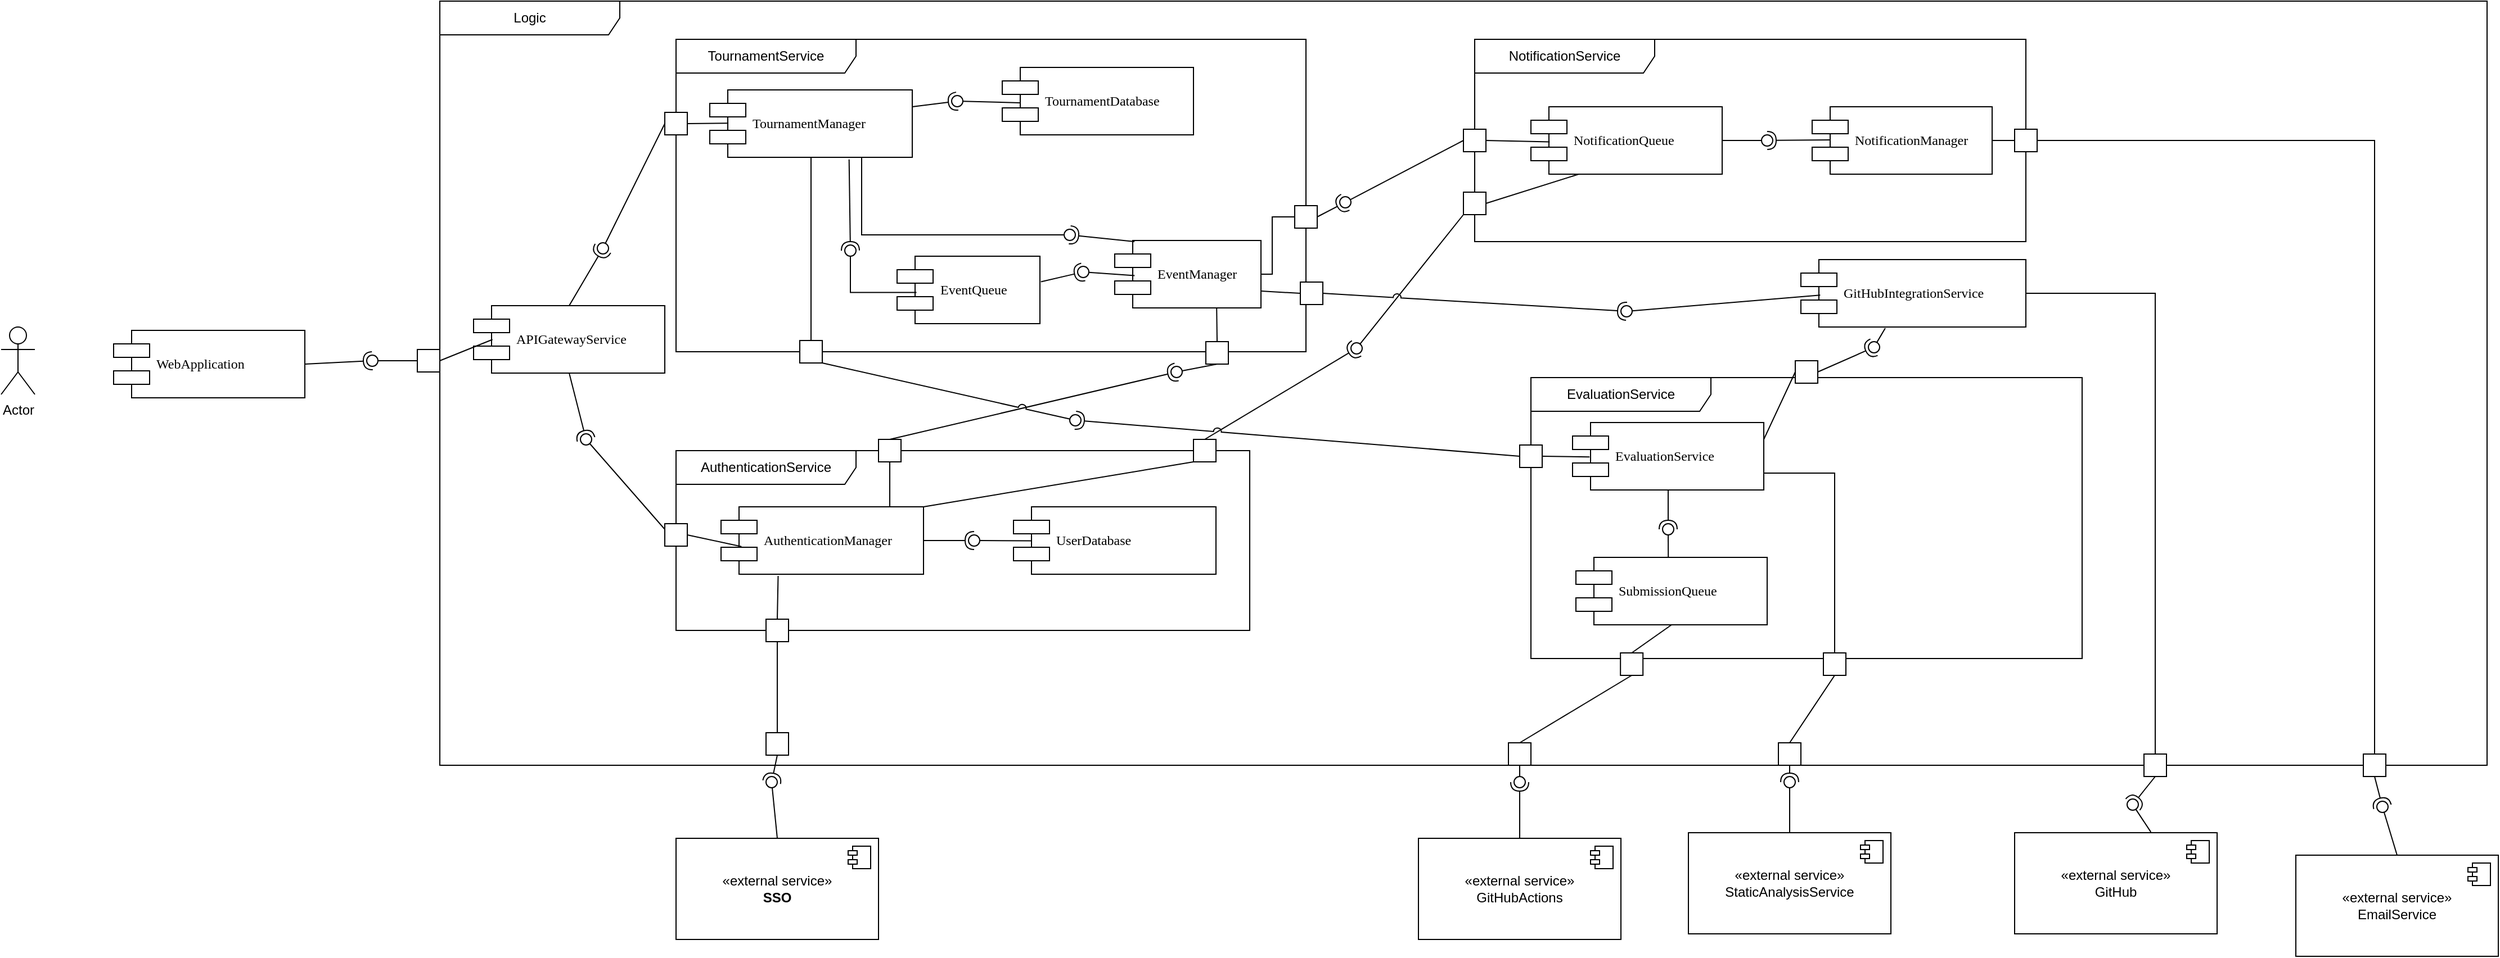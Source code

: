 <mxfile version="22.0.3" type="device">
  <diagram name="Page-1" id="5f0bae14-7c28-e335-631c-24af17079c00">
    <mxGraphModel dx="2943" dy="1761" grid="1" gridSize="10" guides="1" tooltips="1" connect="1" arrows="1" fold="1" page="1" pageScale="1" pageWidth="1100" pageHeight="850" background="none" math="0" shadow="0">
      <root>
        <mxCell id="0" />
        <mxCell id="1" parent="0" />
        <mxCell id="mmdkQ3DgxTQABvhwrMoQ-8" value="Actor" style="shape=umlActor;verticalLabelPosition=bottom;verticalAlign=top;html=1;outlineConnect=0;" parent="1" vertex="1">
          <mxGeometry x="-330" y="200" width="30" height="60" as="geometry" />
        </mxCell>
        <mxCell id="mmdkQ3DgxTQABvhwrMoQ-22" value="Logic" style="shape=umlFrame;whiteSpace=wrap;html=1;pointerEvents=0;recursiveResize=0;container=1;collapsible=0;width=160;" parent="1" vertex="1">
          <mxGeometry x="60" y="-90" width="1820" height="680" as="geometry" />
        </mxCell>
        <mxCell id="mmdkQ3DgxTQABvhwrMoQ-7" value="APIGatewayService" style="shape=component;align=left;spacingLeft=36;rounded=0;shadow=0;comic=0;labelBackgroundColor=none;strokeWidth=1;fontFamily=Verdana;fontSize=12;html=1;" parent="mmdkQ3DgxTQABvhwrMoQ-22" vertex="1">
          <mxGeometry x="30" y="271" width="170" height="60" as="geometry" />
        </mxCell>
        <mxCell id="mmdkQ3DgxTQABvhwrMoQ-43" value="AuthenticationService" style="shape=umlFrame;whiteSpace=wrap;html=1;pointerEvents=0;recursiveResize=0;container=1;collapsible=0;width=160;" parent="mmdkQ3DgxTQABvhwrMoQ-22" vertex="1">
          <mxGeometry x="210" y="400" width="510" height="160" as="geometry" />
        </mxCell>
        <mxCell id="39150e848f15840c-5" value="AuthenticationManager" style="shape=component;align=left;spacingLeft=36;rounded=0;shadow=0;comic=0;labelBackgroundColor=none;strokeWidth=1;fontFamily=Verdana;fontSize=12;html=1;" parent="mmdkQ3DgxTQABvhwrMoQ-43" vertex="1">
          <mxGeometry x="40" y="50" width="180" height="60" as="geometry" />
        </mxCell>
        <mxCell id="mmdkQ3DgxTQABvhwrMoQ-19" value="UserDatabase" style="shape=component;align=left;spacingLeft=36;rounded=0;shadow=0;comic=0;labelBackgroundColor=none;strokeWidth=1;fontFamily=Verdana;fontSize=12;html=1;" parent="mmdkQ3DgxTQABvhwrMoQ-43" vertex="1">
          <mxGeometry x="300" y="50" width="180" height="60" as="geometry" />
        </mxCell>
        <mxCell id="mmdkQ3DgxTQABvhwrMoQ-75" value="" style="rounded=0;orthogonalLoop=1;jettySize=auto;html=1;endArrow=halfCircle;endFill=0;endSize=6;strokeWidth=1;sketch=0;exitX=1;exitY=0.5;exitDx=0;exitDy=0;" parent="mmdkQ3DgxTQABvhwrMoQ-43" source="39150e848f15840c-5" target="mmdkQ3DgxTQABvhwrMoQ-77" edge="1">
          <mxGeometry relative="1" as="geometry">
            <mxPoint x="270" y="135" as="sourcePoint" />
          </mxGeometry>
        </mxCell>
        <mxCell id="mmdkQ3DgxTQABvhwrMoQ-76" value="" style="rounded=0;orthogonalLoop=1;jettySize=auto;html=1;endArrow=oval;endFill=0;sketch=0;sourcePerimeterSpacing=0;targetPerimeterSpacing=0;endSize=10;exitX=0.086;exitY=0.504;exitDx=0;exitDy=0;exitPerimeter=0;" parent="mmdkQ3DgxTQABvhwrMoQ-43" source="mmdkQ3DgxTQABvhwrMoQ-19" target="mmdkQ3DgxTQABvhwrMoQ-77" edge="1">
          <mxGeometry relative="1" as="geometry">
            <mxPoint x="230" y="135" as="sourcePoint" />
          </mxGeometry>
        </mxCell>
        <mxCell id="mmdkQ3DgxTQABvhwrMoQ-77" value="" style="ellipse;whiteSpace=wrap;html=1;align=center;aspect=fixed;fillColor=none;strokeColor=none;resizable=0;perimeter=centerPerimeter;rotatable=0;allowArrows=0;points=[];outlineConnect=1;" parent="mmdkQ3DgxTQABvhwrMoQ-43" vertex="1">
          <mxGeometry x="260" y="75" width="10" height="10" as="geometry" />
        </mxCell>
        <mxCell id="ubvg3rel_VxKxt8CuiRT-57" value="" style="html=1;rounded=0;" parent="mmdkQ3DgxTQABvhwrMoQ-43" vertex="1">
          <mxGeometry x="80" y="150" width="20" height="20" as="geometry" />
        </mxCell>
        <mxCell id="ubvg3rel_VxKxt8CuiRT-60" value="" style="endArrow=none;html=1;rounded=0;exitX=0.5;exitY=0;exitDx=0;exitDy=0;entryX=0.282;entryY=1.025;entryDx=0;entryDy=0;entryPerimeter=0;" parent="mmdkQ3DgxTQABvhwrMoQ-43" source="ubvg3rel_VxKxt8CuiRT-57" target="39150e848f15840c-5" edge="1">
          <mxGeometry width="50" height="50" relative="1" as="geometry">
            <mxPoint x="200" y="180" as="sourcePoint" />
            <mxPoint x="200" y="110" as="targetPoint" />
          </mxGeometry>
        </mxCell>
        <mxCell id="mmdkQ3DgxTQABvhwrMoQ-67" value="" style="html=1;rounded=0;" parent="mmdkQ3DgxTQABvhwrMoQ-43" vertex="1">
          <mxGeometry x="-10" y="65" width="20" height="20" as="geometry" />
        </mxCell>
        <mxCell id="mmdkQ3DgxTQABvhwrMoQ-68" value="" style="endArrow=none;html=1;rounded=0;exitX=1;exitY=0.5;exitDx=0;exitDy=0;entryX=0.101;entryY=0.589;entryDx=0;entryDy=0;entryPerimeter=0;" parent="mmdkQ3DgxTQABvhwrMoQ-43" source="mmdkQ3DgxTQABvhwrMoQ-67" target="39150e848f15840c-5" edge="1">
          <mxGeometry width="50" height="50" relative="1" as="geometry">
            <mxPoint x="30" y="75" as="sourcePoint" />
            <mxPoint x="57" y="25" as="targetPoint" />
          </mxGeometry>
        </mxCell>
        <mxCell id="ubvg3rel_VxKxt8CuiRT-98" value="" style="html=1;rounded=0;" parent="mmdkQ3DgxTQABvhwrMoQ-43" vertex="1">
          <mxGeometry x="180" y="-10" width="20" height="20" as="geometry" />
        </mxCell>
        <mxCell id="ubvg3rel_VxKxt8CuiRT-106" value="" style="endArrow=none;html=1;rounded=0;entryX=0.5;entryY=1;entryDx=0;entryDy=0;" parent="mmdkQ3DgxTQABvhwrMoQ-43" target="ubvg3rel_VxKxt8CuiRT-98" edge="1">
          <mxGeometry width="50" height="50" relative="1" as="geometry">
            <mxPoint x="190" y="50" as="sourcePoint" />
            <mxPoint x="220" y="1" as="targetPoint" />
          </mxGeometry>
        </mxCell>
        <mxCell id="ubvg3rel_VxKxt8CuiRT-117" value="" style="html=1;rounded=0;" parent="mmdkQ3DgxTQABvhwrMoQ-43" vertex="1">
          <mxGeometry x="460" y="-10" width="20" height="20" as="geometry" />
        </mxCell>
        <mxCell id="ubvg3rel_VxKxt8CuiRT-118" value="" style="rounded=0;orthogonalLoop=1;jettySize=auto;html=1;endArrow=halfCircle;endFill=0;endSize=6;strokeWidth=1;sketch=0;exitX=0.5;exitY=0;exitDx=0;exitDy=0;" parent="mmdkQ3DgxTQABvhwrMoQ-43" source="ubvg3rel_VxKxt8CuiRT-117" target="ubvg3rel_VxKxt8CuiRT-120" edge="1">
          <mxGeometry relative="1" as="geometry">
            <mxPoint x="410" y="25" as="sourcePoint" />
          </mxGeometry>
        </mxCell>
        <mxCell id="ubvg3rel_VxKxt8CuiRT-120" value="" style="ellipse;whiteSpace=wrap;html=1;align=center;aspect=fixed;fillColor=none;strokeColor=none;resizable=0;perimeter=centerPerimeter;rotatable=0;allowArrows=0;points=[];outlineConnect=1;" parent="mmdkQ3DgxTQABvhwrMoQ-43" vertex="1">
          <mxGeometry x="600" y="-96" width="10" height="10" as="geometry" />
        </mxCell>
        <mxCell id="ubvg3rel_VxKxt8CuiRT-122" value="" style="endArrow=none;html=1;rounded=0;entryX=0;entryY=1;entryDx=0;entryDy=0;" parent="mmdkQ3DgxTQABvhwrMoQ-43" target="ubvg3rel_VxKxt8CuiRT-117" edge="1">
          <mxGeometry width="50" height="50" relative="1" as="geometry">
            <mxPoint x="220" y="50" as="sourcePoint" />
            <mxPoint x="270" y="-10" as="targetPoint" />
          </mxGeometry>
        </mxCell>
        <mxCell id="mmdkQ3DgxTQABvhwrMoQ-44" value="TournamentService" style="shape=umlFrame;whiteSpace=wrap;html=1;pointerEvents=0;recursiveResize=0;container=1;collapsible=0;width=160;" parent="mmdkQ3DgxTQABvhwrMoQ-22" vertex="1">
          <mxGeometry x="210" y="34" width="560" height="278" as="geometry" />
        </mxCell>
        <mxCell id="39150e848f15840c-7" value="TournamentManager" style="shape=component;align=left;spacingLeft=36;rounded=0;shadow=0;comic=0;labelBackgroundColor=none;strokeWidth=1;fontFamily=Verdana;fontSize=12;html=1;" parent="mmdkQ3DgxTQABvhwrMoQ-44" vertex="1">
          <mxGeometry x="30" y="45" width="180" height="60" as="geometry" />
        </mxCell>
        <mxCell id="mmdkQ3DgxTQABvhwrMoQ-20" value="TournamentDatabase" style="shape=component;align=left;spacingLeft=36;rounded=0;shadow=0;comic=0;labelBackgroundColor=none;strokeWidth=1;fontFamily=Verdana;fontSize=12;html=1;" parent="mmdkQ3DgxTQABvhwrMoQ-44" vertex="1">
          <mxGeometry x="290" y="25" width="170" height="60" as="geometry" />
        </mxCell>
        <mxCell id="mmdkQ3DgxTQABvhwrMoQ-69" value="" style="html=1;rounded=0;" parent="mmdkQ3DgxTQABvhwrMoQ-44" vertex="1">
          <mxGeometry x="-10" y="65" width="20" height="20" as="geometry" />
        </mxCell>
        <mxCell id="mmdkQ3DgxTQABvhwrMoQ-70" value="" style="endArrow=none;html=1;rounded=0;exitX=1;exitY=0.5;exitDx=0;exitDy=0;entryX=0.092;entryY=0.493;entryDx=0;entryDy=0;entryPerimeter=0;" parent="mmdkQ3DgxTQABvhwrMoQ-44" source="mmdkQ3DgxTQABvhwrMoQ-69" target="39150e848f15840c-7" edge="1">
          <mxGeometry width="50" height="50" relative="1" as="geometry">
            <mxPoint x="30" y="125" as="sourcePoint" />
            <mxPoint x="57" y="75" as="targetPoint" />
          </mxGeometry>
        </mxCell>
        <mxCell id="mmdkQ3DgxTQABvhwrMoQ-95" value="" style="html=1;rounded=0;" parent="mmdkQ3DgxTQABvhwrMoQ-44" vertex="1">
          <mxGeometry x="550" y="148" width="20" height="20" as="geometry" />
        </mxCell>
        <mxCell id="mmdkQ3DgxTQABvhwrMoQ-96" value="" style="endArrow=none;html=1;rounded=0;entryX=1;entryY=0.5;entryDx=0;entryDy=0;edgeStyle=orthogonalEdgeStyle;exitX=0;exitY=0.5;exitDx=0;exitDy=0;" parent="mmdkQ3DgxTQABvhwrMoQ-44" source="mmdkQ3DgxTQABvhwrMoQ-95" target="ubvg3rel_VxKxt8CuiRT-81" edge="1">
          <mxGeometry width="50" height="50" relative="1" as="geometry">
            <mxPoint x="450" y="170" as="sourcePoint" />
            <mxPoint x="94.0" y="140.0" as="targetPoint" />
            <Array as="points">
              <mxPoint x="530" y="158" />
              <mxPoint x="530" y="209" />
            </Array>
          </mxGeometry>
        </mxCell>
        <mxCell id="ubvg3rel_VxKxt8CuiRT-63" value="" style="rounded=0;orthogonalLoop=1;jettySize=auto;html=1;endArrow=halfCircle;endFill=0;endSize=6;strokeWidth=1;sketch=0;exitX=1;exitY=0.25;exitDx=0;exitDy=0;" parent="mmdkQ3DgxTQABvhwrMoQ-44" source="39150e848f15840c-7" target="ubvg3rel_VxKxt8CuiRT-65" edge="1">
          <mxGeometry relative="1" as="geometry">
            <mxPoint x="265" y="20" as="sourcePoint" />
          </mxGeometry>
        </mxCell>
        <mxCell id="ubvg3rel_VxKxt8CuiRT-64" value="" style="rounded=0;orthogonalLoop=1;jettySize=auto;html=1;endArrow=oval;endFill=0;sketch=0;sourcePerimeterSpacing=0;targetPerimeterSpacing=0;endSize=10;exitX=0.094;exitY=0.525;exitDx=0;exitDy=0;exitPerimeter=0;" parent="mmdkQ3DgxTQABvhwrMoQ-44" source="mmdkQ3DgxTQABvhwrMoQ-20" target="ubvg3rel_VxKxt8CuiRT-65" edge="1">
          <mxGeometry relative="1" as="geometry">
            <mxPoint x="225" y="20" as="sourcePoint" />
          </mxGeometry>
        </mxCell>
        <mxCell id="ubvg3rel_VxKxt8CuiRT-65" value="" style="ellipse;whiteSpace=wrap;html=1;align=center;aspect=fixed;fillColor=none;strokeColor=none;resizable=0;perimeter=centerPerimeter;rotatable=0;allowArrows=0;points=[];outlineConnect=1;" parent="mmdkQ3DgxTQABvhwrMoQ-44" vertex="1">
          <mxGeometry x="245" y="50" width="10" height="10" as="geometry" />
        </mxCell>
        <mxCell id="ubvg3rel_VxKxt8CuiRT-68" value="" style="ellipse;whiteSpace=wrap;html=1;align=center;aspect=fixed;fillColor=none;strokeColor=none;resizable=0;perimeter=centerPerimeter;rotatable=0;allowArrows=0;points=[];outlineConnect=1;" parent="mmdkQ3DgxTQABvhwrMoQ-44" vertex="1">
          <mxGeometry x="255" y="90" width="10" height="10" as="geometry" />
        </mxCell>
        <mxCell id="mmdkQ3DgxTQABvhwrMoQ-105" value="" style="html=1;rounded=0;" parent="mmdkQ3DgxTQABvhwrMoQ-44" vertex="1">
          <mxGeometry x="110" y="268" width="20" height="20" as="geometry" />
        </mxCell>
        <mxCell id="mmdkQ3DgxTQABvhwrMoQ-106" value="" style="endArrow=none;html=1;rounded=0;exitX=0.5;exitY=0;exitDx=0;exitDy=0;entryX=0.5;entryY=1;entryDx=0;entryDy=0;" parent="mmdkQ3DgxTQABvhwrMoQ-44" source="mmdkQ3DgxTQABvhwrMoQ-105" target="39150e848f15840c-7" edge="1">
          <mxGeometry width="50" height="50" relative="1" as="geometry">
            <mxPoint x="90" y="140" as="sourcePoint" />
            <mxPoint x="-25" y="65" as="targetPoint" />
          </mxGeometry>
        </mxCell>
        <mxCell id="ubvg3rel_VxKxt8CuiRT-81" value="EventManager" style="shape=component;align=left;spacingLeft=36;rounded=0;shadow=0;comic=0;labelBackgroundColor=none;strokeWidth=1;fontFamily=Verdana;fontSize=12;html=1;" parent="mmdkQ3DgxTQABvhwrMoQ-44" vertex="1">
          <mxGeometry x="390" y="179" width="130" height="60" as="geometry" />
        </mxCell>
        <mxCell id="ubvg3rel_VxKxt8CuiRT-83" value="EventQueue" style="shape=component;align=left;spacingLeft=36;rounded=0;shadow=0;comic=0;labelBackgroundColor=none;strokeWidth=1;fontFamily=Verdana;fontSize=12;html=1;" parent="mmdkQ3DgxTQABvhwrMoQ-44" vertex="1">
          <mxGeometry x="196.5" y="193" width="127" height="60" as="geometry" />
        </mxCell>
        <mxCell id="ubvg3rel_VxKxt8CuiRT-84" value="" style="rounded=0;orthogonalLoop=1;jettySize=auto;html=1;endArrow=halfCircle;endFill=0;endSize=6;strokeWidth=1;sketch=0;exitX=0.688;exitY=1.031;exitDx=0;exitDy=0;exitPerimeter=0;" parent="mmdkQ3DgxTQABvhwrMoQ-44" source="39150e848f15840c-7" target="ubvg3rel_VxKxt8CuiRT-86" edge="1">
          <mxGeometry relative="1" as="geometry">
            <mxPoint x="175" y="188" as="sourcePoint" />
          </mxGeometry>
        </mxCell>
        <mxCell id="ubvg3rel_VxKxt8CuiRT-85" value="" style="rounded=0;orthogonalLoop=1;jettySize=auto;html=1;endArrow=oval;endFill=0;sketch=0;sourcePerimeterSpacing=0;targetPerimeterSpacing=0;endSize=10;exitX=0.136;exitY=0.537;exitDx=0;exitDy=0;exitPerimeter=0;edgeStyle=orthogonalEdgeStyle;" parent="mmdkQ3DgxTQABvhwrMoQ-44" source="ubvg3rel_VxKxt8CuiRT-83" target="ubvg3rel_VxKxt8CuiRT-86" edge="1">
          <mxGeometry relative="1" as="geometry">
            <mxPoint x="135" y="188" as="sourcePoint" />
            <Array as="points">
              <mxPoint x="155" y="225" />
            </Array>
          </mxGeometry>
        </mxCell>
        <mxCell id="ubvg3rel_VxKxt8CuiRT-86" value="" style="ellipse;whiteSpace=wrap;html=1;align=center;aspect=fixed;fillColor=none;strokeColor=none;resizable=0;perimeter=centerPerimeter;rotatable=0;allowArrows=0;points=[];outlineConnect=1;" parent="mmdkQ3DgxTQABvhwrMoQ-44" vertex="1">
          <mxGeometry x="150" y="183" width="10" height="10" as="geometry" />
        </mxCell>
        <mxCell id="ubvg3rel_VxKxt8CuiRT-87" value="" style="rounded=0;orthogonalLoop=1;jettySize=auto;html=1;endArrow=halfCircle;endFill=0;endSize=6;strokeWidth=1;sketch=0;exitX=1.007;exitY=0.379;exitDx=0;exitDy=0;exitPerimeter=0;" parent="mmdkQ3DgxTQABvhwrMoQ-44" source="ubvg3rel_VxKxt8CuiRT-83" target="ubvg3rel_VxKxt8CuiRT-89" edge="1">
          <mxGeometry relative="1" as="geometry">
            <mxPoint x="311.5" y="207" as="sourcePoint" />
          </mxGeometry>
        </mxCell>
        <mxCell id="ubvg3rel_VxKxt8CuiRT-88" value="" style="rounded=0;orthogonalLoop=1;jettySize=auto;html=1;endArrow=oval;endFill=0;sketch=0;sourcePerimeterSpacing=0;targetPerimeterSpacing=0;endSize=10;exitX=0.136;exitY=0.521;exitDx=0;exitDy=0;exitPerimeter=0;" parent="mmdkQ3DgxTQABvhwrMoQ-44" source="ubvg3rel_VxKxt8CuiRT-81" target="ubvg3rel_VxKxt8CuiRT-89" edge="1">
          <mxGeometry relative="1" as="geometry">
            <mxPoint x="356.25" y="209.82" as="sourcePoint" />
          </mxGeometry>
        </mxCell>
        <mxCell id="ubvg3rel_VxKxt8CuiRT-89" value="" style="ellipse;whiteSpace=wrap;html=1;align=center;aspect=fixed;fillColor=none;strokeColor=none;resizable=0;perimeter=centerPerimeter;rotatable=0;allowArrows=0;points=[];outlineConnect=1;" parent="mmdkQ3DgxTQABvhwrMoQ-44" vertex="1">
          <mxGeometry x="357" y="202" width="10" height="10" as="geometry" />
        </mxCell>
        <mxCell id="ubvg3rel_VxKxt8CuiRT-91" value="" style="rounded=0;orthogonalLoop=1;jettySize=auto;html=1;endArrow=halfCircle;endFill=0;endSize=6;strokeWidth=1;sketch=0;exitX=0.135;exitY=0.016;exitDx=0;exitDy=0;exitPerimeter=0;" parent="mmdkQ3DgxTQABvhwrMoQ-44" source="ubvg3rel_VxKxt8CuiRT-81" target="ubvg3rel_VxKxt8CuiRT-93" edge="1">
          <mxGeometry relative="1" as="geometry">
            <mxPoint x="526" y="35" as="sourcePoint" />
          </mxGeometry>
        </mxCell>
        <mxCell id="ubvg3rel_VxKxt8CuiRT-92" value="" style="rounded=0;orthogonalLoop=1;jettySize=auto;html=1;endArrow=oval;endFill=0;sketch=0;sourcePerimeterSpacing=0;targetPerimeterSpacing=0;endSize=10;exitX=0.75;exitY=1;exitDx=0;exitDy=0;edgeStyle=orthogonalEdgeStyle;" parent="mmdkQ3DgxTQABvhwrMoQ-44" source="39150e848f15840c-7" target="ubvg3rel_VxKxt8CuiRT-93" edge="1">
          <mxGeometry relative="1" as="geometry">
            <mxPoint x="486" y="35" as="sourcePoint" />
            <Array as="points">
              <mxPoint x="165" y="174" />
            </Array>
          </mxGeometry>
        </mxCell>
        <mxCell id="ubvg3rel_VxKxt8CuiRT-93" value="" style="ellipse;whiteSpace=wrap;html=1;align=center;aspect=fixed;fillColor=none;strokeColor=none;resizable=0;perimeter=centerPerimeter;rotatable=0;allowArrows=0;points=[];outlineConnect=1;" parent="mmdkQ3DgxTQABvhwrMoQ-44" vertex="1">
          <mxGeometry x="345" y="169" width="10" height="10" as="geometry" />
        </mxCell>
        <mxCell id="mmdkQ3DgxTQABvhwrMoQ-5" value="GitHubIntegrationService" style="shape=component;align=left;spacingLeft=36;rounded=0;shadow=0;comic=0;labelBackgroundColor=none;strokeWidth=1;fontFamily=Verdana;fontSize=12;html=1;" parent="mmdkQ3DgxTQABvhwrMoQ-22" vertex="1">
          <mxGeometry x="1210" y="230" width="200" height="60" as="geometry" />
        </mxCell>
        <mxCell id="mmdkQ3DgxTQABvhwrMoQ-48" value="NotificationService" style="shape=umlFrame;whiteSpace=wrap;html=1;pointerEvents=0;recursiveResize=0;container=1;collapsible=0;width=160;" parent="mmdkQ3DgxTQABvhwrMoQ-22" vertex="1">
          <mxGeometry x="920" y="34" width="490" height="180" as="geometry" />
        </mxCell>
        <mxCell id="mmdkQ3DgxTQABvhwrMoQ-47" value="NotificationQueue" style="shape=component;align=left;spacingLeft=36;rounded=0;shadow=0;comic=0;labelBackgroundColor=none;strokeWidth=1;fontFamily=Verdana;fontSize=12;html=1;" parent="mmdkQ3DgxTQABvhwrMoQ-48" vertex="1">
          <mxGeometry x="50" y="60" width="170" height="60" as="geometry" />
        </mxCell>
        <mxCell id="mmdkQ3DgxTQABvhwrMoQ-3" value="NotificationManager" style="shape=component;align=left;spacingLeft=36;rounded=0;shadow=0;comic=0;labelBackgroundColor=none;strokeWidth=1;fontFamily=Verdana;fontSize=12;html=1;" parent="mmdkQ3DgxTQABvhwrMoQ-48" vertex="1">
          <mxGeometry x="300" y="60" width="160" height="60" as="geometry" />
        </mxCell>
        <mxCell id="mmdkQ3DgxTQABvhwrMoQ-100" value="" style="html=1;rounded=0;" parent="mmdkQ3DgxTQABvhwrMoQ-48" vertex="1">
          <mxGeometry x="-10" y="80" width="20" height="20" as="geometry" />
        </mxCell>
        <mxCell id="mmdkQ3DgxTQABvhwrMoQ-109" value="" style="endArrow=none;html=1;rounded=0;exitX=0.098;exitY=0.521;exitDx=0;exitDy=0;entryX=1;entryY=0.5;entryDx=0;entryDy=0;exitPerimeter=0;" parent="mmdkQ3DgxTQABvhwrMoQ-48" source="mmdkQ3DgxTQABvhwrMoQ-47" target="mmdkQ3DgxTQABvhwrMoQ-100" edge="1">
          <mxGeometry width="50" height="50" relative="1" as="geometry">
            <mxPoint x="50" y="140" as="sourcePoint" />
            <mxPoint x="-65" y="65" as="targetPoint" />
          </mxGeometry>
        </mxCell>
        <mxCell id="ubvg3rel_VxKxt8CuiRT-121" value="" style="html=1;rounded=0;" parent="mmdkQ3DgxTQABvhwrMoQ-48" vertex="1">
          <mxGeometry x="-10" y="136" width="20" height="20" as="geometry" />
        </mxCell>
        <mxCell id="ubvg3rel_VxKxt8CuiRT-123" value="" style="endArrow=none;html=1;rounded=0;entryX=0.25;entryY=1;entryDx=0;entryDy=0;exitX=1;exitY=0.5;exitDx=0;exitDy=0;" parent="mmdkQ3DgxTQABvhwrMoQ-48" source="ubvg3rel_VxKxt8CuiRT-121" target="mmdkQ3DgxTQABvhwrMoQ-47" edge="1">
          <mxGeometry width="50" height="50" relative="1" as="geometry">
            <mxPoint x="70" y="146" as="sourcePoint" />
            <mxPoint x="70" y="106" as="targetPoint" />
          </mxGeometry>
        </mxCell>
        <mxCell id="mmdkQ3DgxTQABvhwrMoQ-51" value="EvaluationService" style="shape=umlFrame;whiteSpace=wrap;html=1;pointerEvents=0;recursiveResize=0;container=1;collapsible=0;width=160;" parent="mmdkQ3DgxTQABvhwrMoQ-22" vertex="1">
          <mxGeometry x="970" y="335" width="490" height="250" as="geometry" />
        </mxCell>
        <mxCell id="mmdkQ3DgxTQABvhwrMoQ-4" value="SubmissionQueue" style="shape=component;align=left;spacingLeft=36;rounded=0;shadow=0;comic=0;labelBackgroundColor=none;strokeWidth=1;fontFamily=Verdana;fontSize=12;html=1;" parent="mmdkQ3DgxTQABvhwrMoQ-51" vertex="1">
          <mxGeometry x="40" y="160" width="170" height="60" as="geometry" />
        </mxCell>
        <mxCell id="mmdkQ3DgxTQABvhwrMoQ-2" value="EvaluationService" style="shape=component;align=left;spacingLeft=36;rounded=0;shadow=0;comic=0;labelBackgroundColor=none;strokeWidth=1;fontFamily=Verdana;fontSize=12;html=1;" parent="mmdkQ3DgxTQABvhwrMoQ-51" vertex="1">
          <mxGeometry x="37" y="40" width="170" height="60" as="geometry" />
        </mxCell>
        <mxCell id="mmdkQ3DgxTQABvhwrMoQ-101" value="" style="html=1;rounded=0;" parent="mmdkQ3DgxTQABvhwrMoQ-51" vertex="1">
          <mxGeometry x="-10" y="60" width="20" height="20" as="geometry" />
        </mxCell>
        <mxCell id="mmdkQ3DgxTQABvhwrMoQ-107" value="" style="endArrow=none;html=1;rounded=0;entryX=1;entryY=0.5;entryDx=0;entryDy=0;exitX=0.089;exitY=0.511;exitDx=0;exitDy=0;exitPerimeter=0;" parent="mmdkQ3DgxTQABvhwrMoQ-51" source="mmdkQ3DgxTQABvhwrMoQ-2" target="mmdkQ3DgxTQABvhwrMoQ-101" edge="1">
          <mxGeometry width="50" height="50" relative="1" as="geometry">
            <mxPoint x="50" y="240" as="sourcePoint" />
            <mxPoint x="-65" y="165" as="targetPoint" />
          </mxGeometry>
        </mxCell>
        <mxCell id="ubvg3rel_VxKxt8CuiRT-44" value="" style="rounded=0;orthogonalLoop=1;jettySize=auto;html=1;endArrow=halfCircle;endFill=0;endSize=6;strokeWidth=1;sketch=0;exitX=0.5;exitY=1;exitDx=0;exitDy=0;" parent="mmdkQ3DgxTQABvhwrMoQ-51" source="mmdkQ3DgxTQABvhwrMoQ-2" target="ubvg3rel_VxKxt8CuiRT-46" edge="1">
          <mxGeometry relative="1" as="geometry">
            <mxPoint x="300" y="141" as="sourcePoint" />
          </mxGeometry>
        </mxCell>
        <mxCell id="ubvg3rel_VxKxt8CuiRT-45" value="" style="rounded=0;orthogonalLoop=1;jettySize=auto;html=1;endArrow=oval;endFill=0;sketch=0;sourcePerimeterSpacing=0;targetPerimeterSpacing=0;endSize=10;exitX=0.483;exitY=-0.002;exitDx=0;exitDy=0;exitPerimeter=0;" parent="mmdkQ3DgxTQABvhwrMoQ-51" source="mmdkQ3DgxTQABvhwrMoQ-4" target="ubvg3rel_VxKxt8CuiRT-46" edge="1">
          <mxGeometry relative="1" as="geometry">
            <mxPoint x="260" y="141" as="sourcePoint" />
          </mxGeometry>
        </mxCell>
        <mxCell id="ubvg3rel_VxKxt8CuiRT-46" value="" style="ellipse;whiteSpace=wrap;html=1;align=center;aspect=fixed;fillColor=none;strokeColor=none;resizable=0;perimeter=centerPerimeter;rotatable=0;allowArrows=0;points=[];outlineConnect=1;" parent="mmdkQ3DgxTQABvhwrMoQ-51" vertex="1">
          <mxGeometry x="117" y="130" width="10" height="10" as="geometry" />
        </mxCell>
        <mxCell id="mmdkQ3DgxTQABvhwrMoQ-52" value="" style="rounded=0;orthogonalLoop=1;jettySize=auto;html=1;endArrow=halfCircle;endFill=0;endSize=6;strokeWidth=1;sketch=0;exitX=1;exitY=0.5;exitDx=0;exitDy=0;" parent="mmdkQ3DgxTQABvhwrMoQ-22" source="mmdkQ3DgxTQABvhwrMoQ-111" target="mmdkQ3DgxTQABvhwrMoQ-54" edge="1">
          <mxGeometry relative="1" as="geometry">
            <mxPoint x="1180" y="370" as="sourcePoint" />
          </mxGeometry>
        </mxCell>
        <mxCell id="mmdkQ3DgxTQABvhwrMoQ-53" value="" style="rounded=0;orthogonalLoop=1;jettySize=auto;html=1;endArrow=oval;endFill=0;sketch=0;sourcePerimeterSpacing=0;targetPerimeterSpacing=0;endSize=10;exitX=0.375;exitY=1.017;exitDx=0;exitDy=0;exitPerimeter=0;" parent="mmdkQ3DgxTQABvhwrMoQ-22" source="mmdkQ3DgxTQABvhwrMoQ-5" target="mmdkQ3DgxTQABvhwrMoQ-54" edge="1">
          <mxGeometry relative="1" as="geometry">
            <mxPoint x="1250" y="290" as="sourcePoint" />
          </mxGeometry>
        </mxCell>
        <mxCell id="mmdkQ3DgxTQABvhwrMoQ-54" value="" style="ellipse;whiteSpace=wrap;html=1;align=center;aspect=fixed;fillColor=none;strokeColor=none;resizable=0;perimeter=centerPerimeter;rotatable=0;allowArrows=0;points=[];outlineConnect=1;" parent="mmdkQ3DgxTQABvhwrMoQ-22" vertex="1">
          <mxGeometry x="1270" y="303" width="10" height="10" as="geometry" />
        </mxCell>
        <mxCell id="mmdkQ3DgxTQABvhwrMoQ-66" value="" style="ellipse;whiteSpace=wrap;html=1;align=center;aspect=fixed;fillColor=none;strokeColor=none;resizable=0;perimeter=centerPerimeter;rotatable=0;allowArrows=0;points=[];outlineConnect=1;" parent="mmdkQ3DgxTQABvhwrMoQ-22" vertex="1">
          <mxGeometry x="120" y="420" width="10" height="10" as="geometry" />
        </mxCell>
        <mxCell id="mmdkQ3DgxTQABvhwrMoQ-64" value="" style="rounded=0;orthogonalLoop=1;jettySize=auto;html=1;endArrow=halfCircle;endFill=0;endSize=6;strokeWidth=1;sketch=0;exitX=0.5;exitY=1;exitDx=0;exitDy=0;" parent="mmdkQ3DgxTQABvhwrMoQ-22" source="mmdkQ3DgxTQABvhwrMoQ-7" edge="1">
          <mxGeometry relative="1" as="geometry">
            <mxPoint x="17" y="415" as="sourcePoint" />
            <mxPoint x="130" y="390" as="targetPoint" />
          </mxGeometry>
        </mxCell>
        <mxCell id="mmdkQ3DgxTQABvhwrMoQ-65" value="" style="rounded=0;orthogonalLoop=1;jettySize=auto;html=1;endArrow=oval;endFill=0;sketch=0;sourcePerimeterSpacing=0;targetPerimeterSpacing=0;endSize=10;exitX=0;exitY=0.25;exitDx=0;exitDy=0;" parent="mmdkQ3DgxTQABvhwrMoQ-22" source="mmdkQ3DgxTQABvhwrMoQ-67" edge="1">
          <mxGeometry relative="1" as="geometry">
            <mxPoint x="147" y="415" as="sourcePoint" />
            <mxPoint x="130" y="390" as="targetPoint" />
          </mxGeometry>
        </mxCell>
        <mxCell id="mmdkQ3DgxTQABvhwrMoQ-111" value="" style="html=1;rounded=0;" parent="mmdkQ3DgxTQABvhwrMoQ-22" vertex="1">
          <mxGeometry x="1205" y="320" width="20" height="20" as="geometry" />
        </mxCell>
        <mxCell id="ubvg3rel_VxKxt8CuiRT-38" value="" style="ellipse;whiteSpace=wrap;html=1;align=center;aspect=fixed;fillColor=none;strokeColor=none;resizable=0;perimeter=centerPerimeter;rotatable=0;allowArrows=0;points=[];outlineConnect=1;" parent="mmdkQ3DgxTQABvhwrMoQ-22" vertex="1">
          <mxGeometry x="1635" y="631" width="10" height="10" as="geometry" />
        </mxCell>
        <mxCell id="ubvg3rel_VxKxt8CuiRT-41" value="" style="ellipse;whiteSpace=wrap;html=1;align=center;aspect=fixed;fillColor=none;strokeColor=none;resizable=0;perimeter=centerPerimeter;rotatable=0;allowArrows=0;points=[];outlineConnect=1;" parent="mmdkQ3DgxTQABvhwrMoQ-22" vertex="1">
          <mxGeometry x="1635" y="621" width="10" height="10" as="geometry" />
        </mxCell>
        <mxCell id="ubvg3rel_VxKxt8CuiRT-7" value="" style="html=1;rounded=0;" parent="mmdkQ3DgxTQABvhwrMoQ-22" vertex="1">
          <mxGeometry x="1049.59" y="580" width="20" height="20" as="geometry" />
        </mxCell>
        <mxCell id="ubvg3rel_VxKxt8CuiRT-9" value="" style="endArrow=none;html=1;rounded=0;entryX=0.5;entryY=1;entryDx=0;entryDy=0;exitX=0.5;exitY=0;exitDx=0;exitDy=0;" parent="mmdkQ3DgxTQABvhwrMoQ-22" source="ubvg3rel_VxKxt8CuiRT-7" target="mmdkQ3DgxTQABvhwrMoQ-4" edge="1">
          <mxGeometry width="50" height="50" relative="1" as="geometry">
            <mxPoint x="899.59" y="470" as="sourcePoint" />
            <mxPoint x="1040.0" y="584.22" as="targetPoint" />
          </mxGeometry>
        </mxCell>
        <mxCell id="ubvg3rel_VxKxt8CuiRT-62" value="" style="endArrow=none;html=1;rounded=0;entryX=1;entryY=0.25;entryDx=0;entryDy=0;exitX=0;exitY=0.5;exitDx=0;exitDy=0;" parent="mmdkQ3DgxTQABvhwrMoQ-22" source="mmdkQ3DgxTQABvhwrMoQ-111" target="mmdkQ3DgxTQABvhwrMoQ-2" edge="1">
          <mxGeometry width="50" height="50" relative="1" as="geometry">
            <mxPoint x="1160" y="350" as="sourcePoint" />
            <mxPoint x="1027" y="195" as="targetPoint" />
          </mxGeometry>
        </mxCell>
        <mxCell id="ubvg3rel_VxKxt8CuiRT-71" value="" style="ellipse;whiteSpace=wrap;html=1;align=center;aspect=fixed;fillColor=none;strokeColor=none;resizable=0;perimeter=centerPerimeter;rotatable=0;allowArrows=0;points=[];outlineConnect=1;" parent="mmdkQ3DgxTQABvhwrMoQ-22" vertex="1">
          <mxGeometry x="775" y="177" width="10" height="10" as="geometry" />
        </mxCell>
        <mxCell id="ubvg3rel_VxKxt8CuiRT-73" value="" style="rounded=0;orthogonalLoop=1;jettySize=auto;html=1;endArrow=halfCircle;endFill=0;endSize=6;strokeWidth=1;sketch=0;exitX=1;exitY=0.5;exitDx=0;exitDy=0;" parent="mmdkQ3DgxTQABvhwrMoQ-22" source="mmdkQ3DgxTQABvhwrMoQ-95" target="ubvg3rel_VxKxt8CuiRT-75" edge="1">
          <mxGeometry relative="1" as="geometry">
            <mxPoint x="810" y="180" as="sourcePoint" />
          </mxGeometry>
        </mxCell>
        <mxCell id="ubvg3rel_VxKxt8CuiRT-74" value="" style="rounded=0;orthogonalLoop=1;jettySize=auto;html=1;endArrow=oval;endFill=0;sketch=0;sourcePerimeterSpacing=0;targetPerimeterSpacing=0;endSize=10;exitX=0;exitY=0.5;exitDx=0;exitDy=0;" parent="mmdkQ3DgxTQABvhwrMoQ-22" source="mmdkQ3DgxTQABvhwrMoQ-100" target="ubvg3rel_VxKxt8CuiRT-75" edge="1">
          <mxGeometry relative="1" as="geometry">
            <mxPoint x="770" y="180" as="sourcePoint" />
          </mxGeometry>
        </mxCell>
        <mxCell id="ubvg3rel_VxKxt8CuiRT-75" value="" style="ellipse;whiteSpace=wrap;html=1;align=center;aspect=fixed;fillColor=none;strokeColor=none;resizable=0;perimeter=centerPerimeter;rotatable=0;allowArrows=0;points=[];outlineConnect=1;" parent="mmdkQ3DgxTQABvhwrMoQ-22" vertex="1">
          <mxGeometry x="800" y="174" width="10" height="10" as="geometry" />
        </mxCell>
        <mxCell id="ubvg3rel_VxKxt8CuiRT-95" value="" style="rounded=0;orthogonalLoop=1;jettySize=auto;html=1;endArrow=halfCircle;endFill=0;endSize=6;strokeWidth=1;sketch=0;exitX=0.5;exitY=0;exitDx=0;exitDy=0;noJump=0;jumpStyle=line;jumpSize=10;" parent="mmdkQ3DgxTQABvhwrMoQ-22" source="ubvg3rel_VxKxt8CuiRT-98" target="ubvg3rel_VxKxt8CuiRT-97" edge="1">
          <mxGeometry relative="1" as="geometry">
            <mxPoint x="675" y="318" as="sourcePoint" />
          </mxGeometry>
        </mxCell>
        <mxCell id="ubvg3rel_VxKxt8CuiRT-97" value="" style="ellipse;whiteSpace=wrap;html=1;align=center;aspect=fixed;fillColor=none;strokeColor=none;resizable=0;perimeter=centerPerimeter;rotatable=0;allowArrows=0;points=[];outlineConnect=1;" parent="mmdkQ3DgxTQABvhwrMoQ-22" vertex="1">
          <mxGeometry x="650" y="325" width="10" height="10" as="geometry" />
        </mxCell>
        <mxCell id="ubvg3rel_VxKxt8CuiRT-94" value="" style="html=1;rounded=0;" parent="mmdkQ3DgxTQABvhwrMoQ-22" vertex="1">
          <mxGeometry x="681" y="303" width="20" height="20" as="geometry" />
        </mxCell>
        <mxCell id="ubvg3rel_VxKxt8CuiRT-96" value="" style="rounded=0;orthogonalLoop=1;jettySize=auto;html=1;endArrow=oval;endFill=0;sketch=0;sourcePerimeterSpacing=0;targetPerimeterSpacing=0;endSize=10;exitX=0.5;exitY=1;exitDx=0;exitDy=0;" parent="mmdkQ3DgxTQABvhwrMoQ-22" source="ubvg3rel_VxKxt8CuiRT-94" target="ubvg3rel_VxKxt8CuiRT-97" edge="1">
          <mxGeometry relative="1" as="geometry">
            <mxPoint x="635" y="338" as="sourcePoint" />
          </mxGeometry>
        </mxCell>
        <mxCell id="ubvg3rel_VxKxt8CuiRT-105" value="" style="endArrow=none;html=1;rounded=0;entryX=0.697;entryY=1.002;entryDx=0;entryDy=0;entryPerimeter=0;exitX=0.5;exitY=0;exitDx=0;exitDy=0;" parent="mmdkQ3DgxTQABvhwrMoQ-22" source="ubvg3rel_VxKxt8CuiRT-94" target="ubvg3rel_VxKxt8CuiRT-81" edge="1">
          <mxGeometry width="50" height="50" relative="1" as="geometry">
            <mxPoint x="691" y="300" as="sourcePoint" />
            <mxPoint x="710" y="219" as="targetPoint" />
          </mxGeometry>
        </mxCell>
        <mxCell id="ubvg3rel_VxKxt8CuiRT-109" value="" style="html=1;rounded=0;" parent="mmdkQ3DgxTQABvhwrMoQ-22" vertex="1">
          <mxGeometry x="1400" y="114" width="20" height="20" as="geometry" />
        </mxCell>
        <mxCell id="ubvg3rel_VxKxt8CuiRT-110" value="" style="html=1;rounded=0;" parent="mmdkQ3DgxTQABvhwrMoQ-22" vertex="1">
          <mxGeometry x="1710" y="670" width="20" height="20" as="geometry" />
        </mxCell>
        <mxCell id="ubvg3rel_VxKxt8CuiRT-116" value="" style="endArrow=none;html=1;rounded=0;exitX=0;exitY=0.5;exitDx=0;exitDy=0;entryX=1;entryY=0.5;entryDx=0;entryDy=0;" parent="mmdkQ3DgxTQABvhwrMoQ-22" source="ubvg3rel_VxKxt8CuiRT-109" target="mmdkQ3DgxTQABvhwrMoQ-3" edge="1">
          <mxGeometry width="50" height="50" relative="1" as="geometry">
            <mxPoint x="1430" y="210" as="sourcePoint" />
            <mxPoint x="1373" y="209" as="targetPoint" />
          </mxGeometry>
        </mxCell>
        <mxCell id="ubvg3rel_VxKxt8CuiRT-119" value="" style="rounded=0;orthogonalLoop=1;jettySize=auto;html=1;endArrow=oval;endFill=0;sketch=0;sourcePerimeterSpacing=0;targetPerimeterSpacing=0;endSize=10;exitX=0;exitY=1;exitDx=0;exitDy=0;" parent="mmdkQ3DgxTQABvhwrMoQ-22" source="ubvg3rel_VxKxt8CuiRT-121" target="ubvg3rel_VxKxt8CuiRT-120" edge="1">
          <mxGeometry relative="1" as="geometry">
            <mxPoint x="580" y="425" as="sourcePoint" />
          </mxGeometry>
        </mxCell>
        <mxCell id="ubvg3rel_VxKxt8CuiRT-129" value="" style="rounded=0;orthogonalLoop=1;jettySize=auto;html=1;endArrow=halfCircle;endFill=0;endSize=6;strokeWidth=1;sketch=0;exitX=1;exitY=0.5;exitDx=0;exitDy=0;jumpStyle=arc;jumpSize=7;" parent="mmdkQ3DgxTQABvhwrMoQ-22" source="ubvg3rel_VxKxt8CuiRT-132" target="ubvg3rel_VxKxt8CuiRT-131" edge="1">
          <mxGeometry relative="1" as="geometry">
            <mxPoint x="1075" y="276" as="sourcePoint" />
          </mxGeometry>
        </mxCell>
        <mxCell id="ubvg3rel_VxKxt8CuiRT-130" value="" style="rounded=0;orthogonalLoop=1;jettySize=auto;html=1;endArrow=oval;endFill=0;sketch=0;sourcePerimeterSpacing=0;targetPerimeterSpacing=0;endSize=10;exitX=0.086;exitY=0.528;exitDx=0;exitDy=0;exitPerimeter=0;" parent="mmdkQ3DgxTQABvhwrMoQ-22" source="mmdkQ3DgxTQABvhwrMoQ-5" target="ubvg3rel_VxKxt8CuiRT-131" edge="1">
          <mxGeometry relative="1" as="geometry">
            <mxPoint x="1035" y="276" as="sourcePoint" />
          </mxGeometry>
        </mxCell>
        <mxCell id="ubvg3rel_VxKxt8CuiRT-131" value="" style="ellipse;whiteSpace=wrap;html=1;align=center;aspect=fixed;fillColor=none;strokeColor=none;resizable=0;perimeter=centerPerimeter;rotatable=0;allowArrows=0;points=[];outlineConnect=1;" parent="mmdkQ3DgxTQABvhwrMoQ-22" vertex="1">
          <mxGeometry x="1050" y="271" width="10" height="10" as="geometry" />
        </mxCell>
        <mxCell id="ubvg3rel_VxKxt8CuiRT-132" value="" style="html=1;rounded=0;" parent="mmdkQ3DgxTQABvhwrMoQ-22" vertex="1">
          <mxGeometry x="765" y="250" width="20" height="20" as="geometry" />
        </mxCell>
        <mxCell id="ubvg3rel_VxKxt8CuiRT-134" value="" style="endArrow=none;html=1;rounded=0;exitX=0;exitY=0.5;exitDx=0;exitDy=0;entryX=1;entryY=0.75;entryDx=0;entryDy=0;" parent="mmdkQ3DgxTQABvhwrMoQ-22" source="ubvg3rel_VxKxt8CuiRT-132" target="ubvg3rel_VxKxt8CuiRT-81" edge="1">
          <mxGeometry width="50" height="50" relative="1" as="geometry">
            <mxPoint x="740" y="290" as="sourcePoint" />
            <mxPoint x="683" y="289" as="targetPoint" />
          </mxGeometry>
        </mxCell>
        <mxCell id="ubvg3rel_VxKxt8CuiRT-158" value="" style="endArrow=none;html=1;rounded=0;exitX=0.5;exitY=0;exitDx=0;exitDy=0;entryX=1;entryY=0.5;entryDx=0;entryDy=0;edgeStyle=orthogonalEdgeStyle;" parent="mmdkQ3DgxTQABvhwrMoQ-22" source="ubvg3rel_VxKxt8CuiRT-110" target="ubvg3rel_VxKxt8CuiRT-109" edge="1">
          <mxGeometry width="50" height="50" relative="1" as="geometry">
            <mxPoint x="1600" y="170" as="sourcePoint" />
            <mxPoint x="1580" y="170" as="targetPoint" />
          </mxGeometry>
        </mxCell>
        <mxCell id="mmdkQ3DgxTQABvhwrMoQ-55" value="" style="html=1;rounded=0;" parent="1" vertex="1">
          <mxGeometry x="40" y="220" width="20" height="20" as="geometry" />
        </mxCell>
        <mxCell id="mmdkQ3DgxTQABvhwrMoQ-58" value="" style="endArrow=none;html=1;rounded=0;exitX=1;exitY=0.5;exitDx=0;exitDy=0;entryX=0.099;entryY=0.502;entryDx=0;entryDy=0;entryPerimeter=0;" parent="1" source="mmdkQ3DgxTQABvhwrMoQ-55" target="mmdkQ3DgxTQABvhwrMoQ-7" edge="1">
          <mxGeometry width="50" height="50" relative="1" as="geometry">
            <mxPoint x="80" y="280" as="sourcePoint" />
            <mxPoint x="130" y="230" as="targetPoint" />
          </mxGeometry>
        </mxCell>
        <mxCell id="mmdkQ3DgxTQABvhwrMoQ-62" value="" style="ellipse;whiteSpace=wrap;html=1;align=center;aspect=fixed;fillColor=none;strokeColor=none;resizable=0;perimeter=centerPerimeter;rotatable=0;allowArrows=0;points=[];outlineConnect=1;" parent="1" vertex="1">
          <mxGeometry x="-37" y="225" width="10" height="10" as="geometry" />
        </mxCell>
        <mxCell id="mmdkQ3DgxTQABvhwrMoQ-71" value="" style="ellipse;whiteSpace=wrap;html=1;align=center;aspect=fixed;fillColor=none;strokeColor=none;resizable=0;perimeter=centerPerimeter;rotatable=0;allowArrows=0;points=[];outlineConnect=1;" parent="1" vertex="1">
          <mxGeometry x="200" y="125" width="10" height="10" as="geometry" />
        </mxCell>
        <mxCell id="mmdkQ3DgxTQABvhwrMoQ-72" value="" style="rounded=0;orthogonalLoop=1;jettySize=auto;html=1;endArrow=halfCircle;endFill=0;endSize=6;strokeWidth=1;sketch=0;exitX=0.5;exitY=0;exitDx=0;exitDy=0;" parent="1" source="mmdkQ3DgxTQABvhwrMoQ-7" target="mmdkQ3DgxTQABvhwrMoQ-71" edge="1">
          <mxGeometry relative="1" as="geometry">
            <mxPoint x="205" y="-5" as="sourcePoint" />
          </mxGeometry>
        </mxCell>
        <mxCell id="mmdkQ3DgxTQABvhwrMoQ-73" value="" style="rounded=0;orthogonalLoop=1;jettySize=auto;html=1;endArrow=oval;endFill=0;sketch=0;sourcePerimeterSpacing=0;targetPerimeterSpacing=0;endSize=10;exitX=0;exitY=0.5;exitDx=0;exitDy=0;" parent="1" source="mmdkQ3DgxTQABvhwrMoQ-69" target="mmdkQ3DgxTQABvhwrMoQ-71" edge="1">
          <mxGeometry relative="1" as="geometry">
            <mxPoint x="290" y="129" as="sourcePoint" />
          </mxGeometry>
        </mxCell>
        <mxCell id="mmdkQ3DgxTQABvhwrMoQ-83" value="" style="ellipse;whiteSpace=wrap;html=1;align=center;aspect=fixed;fillColor=none;strokeColor=none;resizable=0;perimeter=centerPerimeter;rotatable=0;allowArrows=0;points=[];outlineConnect=1;" parent="1" vertex="1">
          <mxGeometry x="510" y="127" width="10" height="10" as="geometry" />
        </mxCell>
        <mxCell id="mmdkQ3DgxTQABvhwrMoQ-87" value="" style="ellipse;whiteSpace=wrap;html=1;align=center;aspect=fixed;fillColor=none;strokeColor=none;resizable=0;perimeter=centerPerimeter;rotatable=0;allowArrows=0;points=[];outlineConnect=1;" parent="1" vertex="1">
          <mxGeometry x="498" y="75" width="10" height="10" as="geometry" />
        </mxCell>
        <mxCell id="mmdkQ3DgxTQABvhwrMoQ-91" value="" style="ellipse;whiteSpace=wrap;html=1;align=center;aspect=fixed;fillColor=none;strokeColor=none;resizable=0;perimeter=centerPerimeter;rotatable=0;allowArrows=0;points=[];outlineConnect=1;" parent="1" vertex="1">
          <mxGeometry x="500" y="147" width="10" height="10" as="geometry" />
        </mxCell>
        <mxCell id="mmdkQ3DgxTQABvhwrMoQ-97" value="" style="ellipse;whiteSpace=wrap;html=1;align=center;aspect=fixed;fillColor=none;strokeColor=none;resizable=0;perimeter=centerPerimeter;rotatable=0;allowArrows=0;points=[];outlineConnect=1;" parent="1" vertex="1">
          <mxGeometry x="746" y="228" width="10" height="10" as="geometry" />
        </mxCell>
        <mxCell id="mmdkQ3DgxTQABvhwrMoQ-102" value="" style="ellipse;whiteSpace=wrap;html=1;align=center;aspect=fixed;fillColor=none;strokeColor=none;resizable=0;perimeter=centerPerimeter;rotatable=0;allowArrows=0;points=[];outlineConnect=1;" parent="1" vertex="1">
          <mxGeometry x="620" y="278" width="10" height="10" as="geometry" />
        </mxCell>
        <mxCell id="mmdkQ3DgxTQABvhwrMoQ-103" value="" style="rounded=0;orthogonalLoop=1;jettySize=auto;html=1;endArrow=halfCircle;endFill=0;endSize=6;strokeWidth=1;sketch=0;exitX=0;exitY=0.5;exitDx=0;exitDy=0;jumpStyle=arc;jumpSize=7;" parent="1" source="mmdkQ3DgxTQABvhwrMoQ-101" target="mmdkQ3DgxTQABvhwrMoQ-102" edge="1">
          <mxGeometry relative="1" as="geometry">
            <mxPoint x="592" y="272" as="sourcePoint" />
          </mxGeometry>
        </mxCell>
        <mxCell id="mmdkQ3DgxTQABvhwrMoQ-104" value="" style="rounded=0;orthogonalLoop=1;jettySize=auto;html=1;endArrow=oval;endFill=0;sketch=0;sourcePerimeterSpacing=0;targetPerimeterSpacing=0;endSize=10;exitX=1;exitY=1;exitDx=0;exitDy=0;jumpStyle=arc;jumpSize=7;" parent="1" source="mmdkQ3DgxTQABvhwrMoQ-105" target="mmdkQ3DgxTQABvhwrMoQ-102" edge="1">
          <mxGeometry relative="1" as="geometry">
            <mxPoint x="679" y="254" as="sourcePoint" />
            <Array as="points" />
          </mxGeometry>
        </mxCell>
        <mxCell id="ubvg3rel_VxKxt8CuiRT-3" value="" style="rounded=0;orthogonalLoop=1;jettySize=auto;html=1;endArrow=oval;endFill=0;sketch=0;sourcePerimeterSpacing=0;targetPerimeterSpacing=0;endSize=10;exitX=0.5;exitY=1;exitDx=0;exitDy=0;" parent="1" source="ubvg3rel_VxKxt8CuiRT-2" target="ubvg3rel_VxKxt8CuiRT-4" edge="1">
          <mxGeometry relative="1" as="geometry">
            <mxPoint x="1015" y="691" as="sourcePoint" />
          </mxGeometry>
        </mxCell>
        <mxCell id="ubvg3rel_VxKxt8CuiRT-4" value="" style="ellipse;whiteSpace=wrap;html=1;align=center;aspect=fixed;fillColor=none;strokeColor=none;resizable=0;perimeter=centerPerimeter;rotatable=0;allowArrows=0;points=[];outlineConnect=1;" parent="1" vertex="1">
          <mxGeometry x="1015" y="600" width="10" height="10" as="geometry" />
        </mxCell>
        <mxCell id="ubvg3rel_VxKxt8CuiRT-13" value="" style="ellipse;whiteSpace=wrap;html=1;align=center;aspect=fixed;fillColor=none;strokeColor=none;resizable=0;perimeter=centerPerimeter;rotatable=0;allowArrows=0;points=[];outlineConnect=1;" parent="1" vertex="1">
          <mxGeometry x="1245" y="601" width="10" height="10" as="geometry" />
        </mxCell>
        <mxCell id="ubvg3rel_VxKxt8CuiRT-14" value="" style="endArrow=none;html=1;rounded=0;exitX=0.5;exitY=0;exitDx=0;exitDy=0;entryX=0.5;entryY=1;entryDx=0;entryDy=0;" parent="1" source="ubvg3rel_VxKxt8CuiRT-24" target="ubvg3rel_VxKxt8CuiRT-15" edge="1">
          <mxGeometry width="50" height="50" relative="1" as="geometry">
            <mxPoint x="1260" y="562" as="sourcePoint" />
            <mxPoint x="1270" y="491" as="targetPoint" />
          </mxGeometry>
        </mxCell>
        <mxCell id="ubvg3rel_VxKxt8CuiRT-31" value="" style="rounded=0;orthogonalLoop=1;jettySize=auto;html=1;endArrow=halfCircle;endFill=0;endSize=6;strokeWidth=1;sketch=0;exitX=0.5;exitY=0;exitDx=0;exitDy=0;entryX=0.32;entryY=0.9;entryDx=0;entryDy=0;entryPerimeter=0;" parent="1" source="ubvg3rel_VxKxt8CuiRT-141" target="ubvg3rel_VxKxt8CuiRT-4" edge="1">
          <mxGeometry relative="1" as="geometry">
            <mxPoint x="1020" y="641" as="sourcePoint" />
            <mxPoint x="935" y="600" as="targetPoint" />
          </mxGeometry>
        </mxCell>
        <mxCell id="ubvg3rel_VxKxt8CuiRT-33" value="" style="rounded=0;orthogonalLoop=1;jettySize=auto;html=1;endArrow=halfCircle;endFill=0;endSize=6;strokeWidth=1;sketch=0;exitX=0.5;exitY=1;exitDx=0;exitDy=0;" parent="1" source="ubvg3rel_VxKxt8CuiRT-24" target="ubvg3rel_VxKxt8CuiRT-35" edge="1">
          <mxGeometry relative="1" as="geometry">
            <mxPoint x="1255" y="596" as="sourcePoint" />
          </mxGeometry>
        </mxCell>
        <mxCell id="ubvg3rel_VxKxt8CuiRT-34" value="" style="rounded=0;orthogonalLoop=1;jettySize=auto;html=1;endArrow=oval;endFill=0;sketch=0;sourcePerimeterSpacing=0;targetPerimeterSpacing=0;endSize=10;exitX=0.5;exitY=0;exitDx=0;exitDy=0;" parent="1" source="ubvg3rel_VxKxt8CuiRT-144" target="ubvg3rel_VxKxt8CuiRT-35" edge="1">
          <mxGeometry relative="1" as="geometry">
            <mxPoint x="1260" y="640" as="sourcePoint" />
          </mxGeometry>
        </mxCell>
        <mxCell id="ubvg3rel_VxKxt8CuiRT-35" value="" style="ellipse;whiteSpace=wrap;html=1;align=center;aspect=fixed;fillColor=none;strokeColor=none;resizable=0;perimeter=centerPerimeter;rotatable=0;allowArrows=0;points=[];outlineConnect=1;" parent="1" vertex="1">
          <mxGeometry x="1255" y="600" width="10" height="10" as="geometry" />
        </mxCell>
        <mxCell id="ubvg3rel_VxKxt8CuiRT-47" value="" style="rounded=0;orthogonalLoop=1;jettySize=auto;html=1;endArrow=halfCircle;endFill=0;endSize=6;strokeWidth=1;sketch=0;exitX=0.097;exitY=0.492;exitDx=0;exitDy=0;exitPerimeter=0;" parent="1" source="mmdkQ3DgxTQABvhwrMoQ-3" target="ubvg3rel_VxKxt8CuiRT-49" edge="1">
          <mxGeometry relative="1" as="geometry">
            <mxPoint x="1191" y="95" as="sourcePoint" />
          </mxGeometry>
        </mxCell>
        <mxCell id="ubvg3rel_VxKxt8CuiRT-48" value="" style="rounded=0;orthogonalLoop=1;jettySize=auto;html=1;endArrow=oval;endFill=0;sketch=0;sourcePerimeterSpacing=0;targetPerimeterSpacing=0;endSize=10;exitX=1;exitY=0.5;exitDx=0;exitDy=0;" parent="1" source="mmdkQ3DgxTQABvhwrMoQ-47" target="ubvg3rel_VxKxt8CuiRT-49" edge="1">
          <mxGeometry relative="1" as="geometry">
            <mxPoint x="1105" y="96" as="sourcePoint" />
          </mxGeometry>
        </mxCell>
        <mxCell id="ubvg3rel_VxKxt8CuiRT-49" value="" style="ellipse;whiteSpace=wrap;html=1;align=center;aspect=fixed;fillColor=none;strokeColor=none;resizable=0;perimeter=centerPerimeter;rotatable=0;allowArrows=0;points=[];outlineConnect=1;" parent="1" vertex="1">
          <mxGeometry x="1235" y="29" width="10" height="10" as="geometry" />
        </mxCell>
        <mxCell id="ubvg3rel_VxKxt8CuiRT-52" value="" style="rounded=0;orthogonalLoop=1;jettySize=auto;html=1;endArrow=oval;endFill=0;sketch=0;sourcePerimeterSpacing=0;targetPerimeterSpacing=0;endSize=10;exitX=0.5;exitY=0;exitDx=0;exitDy=0;" parent="1" source="ubvg3rel_VxKxt8CuiRT-139" target="ubvg3rel_VxKxt8CuiRT-53" edge="1">
          <mxGeometry relative="1" as="geometry">
            <mxPoint x="350" y="691" as="sourcePoint" />
          </mxGeometry>
        </mxCell>
        <mxCell id="ubvg3rel_VxKxt8CuiRT-53" value="" style="ellipse;whiteSpace=wrap;html=1;align=center;aspect=fixed;fillColor=none;strokeColor=none;resizable=0;perimeter=centerPerimeter;rotatable=0;allowArrows=0;points=[];outlineConnect=1;" parent="1" vertex="1">
          <mxGeometry x="350" y="600" width="10" height="10" as="geometry" />
        </mxCell>
        <mxCell id="ubvg3rel_VxKxt8CuiRT-55" value="" style="rounded=0;orthogonalLoop=1;jettySize=auto;html=1;endArrow=halfCircle;endFill=0;endSize=6;strokeWidth=1;sketch=0;exitX=0.5;exitY=1;exitDx=0;exitDy=0;entryX=0.32;entryY=0.9;entryDx=0;entryDy=0;entryPerimeter=0;" parent="1" source="ubvg3rel_VxKxt8CuiRT-51" target="ubvg3rel_VxKxt8CuiRT-53" edge="1">
          <mxGeometry relative="1" as="geometry">
            <mxPoint x="355" y="650" as="sourcePoint" />
            <mxPoint x="270" y="600" as="targetPoint" />
          </mxGeometry>
        </mxCell>
        <mxCell id="ubvg3rel_VxKxt8CuiRT-24" value="" style="html=1;rounded=0;" parent="1" vertex="1">
          <mxGeometry x="1250" y="570" width="20" height="20" as="geometry" />
        </mxCell>
        <mxCell id="ubvg3rel_VxKxt8CuiRT-51" value="" style="html=1;rounded=0;" parent="1" vertex="1">
          <mxGeometry x="350" y="561" width="20" height="20" as="geometry" />
        </mxCell>
        <mxCell id="ubvg3rel_VxKxt8CuiRT-56" value="" style="endArrow=none;html=1;rounded=0;exitX=0.5;exitY=0;exitDx=0;exitDy=0;entryX=0.5;entryY=1;entryDx=0;entryDy=0;" parent="1" source="ubvg3rel_VxKxt8CuiRT-51" target="ubvg3rel_VxKxt8CuiRT-57" edge="1">
          <mxGeometry width="50" height="50" relative="1" as="geometry">
            <mxPoint x="370" y="510" as="sourcePoint" />
            <mxPoint x="370" y="440" as="targetPoint" />
          </mxGeometry>
        </mxCell>
        <mxCell id="ubvg3rel_VxKxt8CuiRT-2" value="" style="html=1;rounded=0;" parent="1" vertex="1">
          <mxGeometry x="1010" y="570" width="20" height="20" as="geometry" />
        </mxCell>
        <mxCell id="ubvg3rel_VxKxt8CuiRT-6" value="" style="endArrow=none;html=1;rounded=0;exitX=0.5;exitY=0;exitDx=0;exitDy=0;entryX=0.5;entryY=1;entryDx=0;entryDy=0;" parent="1" source="ubvg3rel_VxKxt8CuiRT-2" target="ubvg3rel_VxKxt8CuiRT-7" edge="1">
          <mxGeometry width="50" height="50" relative="1" as="geometry">
            <mxPoint x="1040" y="450" as="sourcePoint" />
            <mxPoint x="1087" y="450" as="targetPoint" />
          </mxGeometry>
        </mxCell>
        <mxCell id="ubvg3rel_VxKxt8CuiRT-15" value="" style="html=1;rounded=0;" parent="1" vertex="1">
          <mxGeometry x="1290" y="490" width="20" height="20" as="geometry" />
        </mxCell>
        <mxCell id="ubvg3rel_VxKxt8CuiRT-16" value="" style="endArrow=none;html=1;rounded=0;entryX=1;entryY=0.75;entryDx=0;entryDy=0;exitX=0.5;exitY=0;exitDx=0;exitDy=0;edgeStyle=orthogonalEdgeStyle;" parent="1" source="ubvg3rel_VxKxt8CuiRT-15" target="mmdkQ3DgxTQABvhwrMoQ-2" edge="1">
          <mxGeometry width="50" height="50" relative="1" as="geometry">
            <mxPoint x="1250" y="351" as="sourcePoint" />
            <mxPoint x="1260" y="310" as="targetPoint" />
          </mxGeometry>
        </mxCell>
        <mxCell id="ubvg3rel_VxKxt8CuiRT-135" value="WebApplication" style="shape=component;align=left;spacingLeft=36;rounded=0;shadow=0;comic=0;labelBackgroundColor=none;strokeWidth=1;fontFamily=Verdana;fontSize=12;html=1;" parent="1" vertex="1">
          <mxGeometry x="-230" y="203" width="170" height="60" as="geometry" />
        </mxCell>
        <mxCell id="ubvg3rel_VxKxt8CuiRT-136" value="" style="rounded=0;orthogonalLoop=1;jettySize=auto;html=1;endArrow=halfCircle;endFill=0;endSize=6;strokeWidth=1;sketch=0;exitX=1;exitY=0.5;exitDx=0;exitDy=0;" parent="1" source="ubvg3rel_VxKxt8CuiRT-135" target="ubvg3rel_VxKxt8CuiRT-138" edge="1">
          <mxGeometry relative="1" as="geometry">
            <mxPoint x="40" y="273" as="sourcePoint" />
          </mxGeometry>
        </mxCell>
        <mxCell id="ubvg3rel_VxKxt8CuiRT-137" value="" style="rounded=0;orthogonalLoop=1;jettySize=auto;html=1;endArrow=oval;endFill=0;sketch=0;sourcePerimeterSpacing=0;targetPerimeterSpacing=0;endSize=10;exitX=0;exitY=0.5;exitDx=0;exitDy=0;" parent="1" source="mmdkQ3DgxTQABvhwrMoQ-55" target="ubvg3rel_VxKxt8CuiRT-138" edge="1">
          <mxGeometry relative="1" as="geometry">
            <mxPoint y="273" as="sourcePoint" />
          </mxGeometry>
        </mxCell>
        <mxCell id="ubvg3rel_VxKxt8CuiRT-138" value="" style="ellipse;whiteSpace=wrap;html=1;align=center;aspect=fixed;fillColor=none;strokeColor=none;resizable=0;perimeter=centerPerimeter;rotatable=0;allowArrows=0;points=[];outlineConnect=1;" parent="1" vertex="1">
          <mxGeometry x="-5" y="225" width="10" height="10" as="geometry" />
        </mxCell>
        <mxCell id="ubvg3rel_VxKxt8CuiRT-139" value="«external service»&lt;br&gt;&lt;b&gt;SSO&lt;/b&gt;" style="html=1;dropTarget=0;whiteSpace=wrap;" parent="1" vertex="1">
          <mxGeometry x="270" y="655" width="180" height="90" as="geometry" />
        </mxCell>
        <mxCell id="ubvg3rel_VxKxt8CuiRT-140" value="" style="shape=module;jettyWidth=8;jettyHeight=4;" parent="ubvg3rel_VxKxt8CuiRT-139" vertex="1">
          <mxGeometry x="1" width="20" height="20" relative="1" as="geometry">
            <mxPoint x="-27" y="7" as="offset" />
          </mxGeometry>
        </mxCell>
        <mxCell id="ubvg3rel_VxKxt8CuiRT-141" value="«external service»&lt;br&gt;GitHubActions" style="html=1;dropTarget=0;whiteSpace=wrap;" parent="1" vertex="1">
          <mxGeometry x="930" y="655" width="180" height="90" as="geometry" />
        </mxCell>
        <mxCell id="ubvg3rel_VxKxt8CuiRT-142" value="" style="shape=module;jettyWidth=8;jettyHeight=4;" parent="ubvg3rel_VxKxt8CuiRT-141" vertex="1">
          <mxGeometry x="1" width="20" height="20" relative="1" as="geometry">
            <mxPoint x="-27" y="7" as="offset" />
          </mxGeometry>
        </mxCell>
        <mxCell id="ubvg3rel_VxKxt8CuiRT-144" value="«external service»&lt;br&gt;StaticAnalysisService" style="html=1;dropTarget=0;whiteSpace=wrap;" parent="1" vertex="1">
          <mxGeometry x="1170" y="650" width="180" height="90" as="geometry" />
        </mxCell>
        <mxCell id="ubvg3rel_VxKxt8CuiRT-145" value="" style="shape=module;jettyWidth=8;jettyHeight=4;" parent="ubvg3rel_VxKxt8CuiRT-144" vertex="1">
          <mxGeometry x="1" width="20" height="20" relative="1" as="geometry">
            <mxPoint x="-27" y="7" as="offset" />
          </mxGeometry>
        </mxCell>
        <mxCell id="ubvg3rel_VxKxt8CuiRT-147" value="«external service»&lt;br&gt;GitHub" style="html=1;dropTarget=0;whiteSpace=wrap;" parent="1" vertex="1">
          <mxGeometry x="1460" y="650" width="180" height="90" as="geometry" />
        </mxCell>
        <mxCell id="ubvg3rel_VxKxt8CuiRT-148" value="" style="shape=module;jettyWidth=8;jettyHeight=4;" parent="ubvg3rel_VxKxt8CuiRT-147" vertex="1">
          <mxGeometry x="1" width="20" height="20" relative="1" as="geometry">
            <mxPoint x="-27" y="7" as="offset" />
          </mxGeometry>
        </mxCell>
        <mxCell id="ubvg3rel_VxKxt8CuiRT-150" value="" style="rounded=0;orthogonalLoop=1;jettySize=auto;html=1;endArrow=halfCircle;endFill=0;endSize=6;strokeWidth=1;sketch=0;exitX=0.5;exitY=1;exitDx=0;exitDy=0;" parent="1" source="ubvg3rel_VxKxt8CuiRT-37" target="ubvg3rel_VxKxt8CuiRT-152" edge="1">
          <mxGeometry relative="1" as="geometry">
            <mxPoint x="1585" y="625" as="sourcePoint" />
          </mxGeometry>
        </mxCell>
        <mxCell id="ubvg3rel_VxKxt8CuiRT-151" value="" style="rounded=0;orthogonalLoop=1;jettySize=auto;html=1;endArrow=oval;endFill=0;sketch=0;sourcePerimeterSpacing=0;targetPerimeterSpacing=0;endSize=10;exitX=0.673;exitY=-0.006;exitDx=0;exitDy=0;exitPerimeter=0;" parent="1" source="ubvg3rel_VxKxt8CuiRT-147" target="ubvg3rel_VxKxt8CuiRT-152" edge="1">
          <mxGeometry relative="1" as="geometry">
            <mxPoint x="1545" y="625" as="sourcePoint" />
          </mxGeometry>
        </mxCell>
        <mxCell id="ubvg3rel_VxKxt8CuiRT-152" value="" style="ellipse;whiteSpace=wrap;html=1;align=center;aspect=fixed;fillColor=none;strokeColor=none;resizable=0;perimeter=centerPerimeter;rotatable=0;allowArrows=0;points=[];outlineConnect=1;" parent="1" vertex="1">
          <mxGeometry x="1560" y="620" width="10" height="10" as="geometry" />
        </mxCell>
        <mxCell id="ubvg3rel_VxKxt8CuiRT-37" value="" style="html=1;rounded=0;" parent="1" vertex="1">
          <mxGeometry x="1575" y="580" width="20" height="20" as="geometry" />
        </mxCell>
        <mxCell id="ubvg3rel_VxKxt8CuiRT-42" value="" style="endArrow=none;html=1;rounded=0;exitX=0.5;exitY=0;exitDx=0;exitDy=0;entryX=1;entryY=0.5;entryDx=0;entryDy=0;edgeStyle=orthogonalEdgeStyle;" parent="1" source="ubvg3rel_VxKxt8CuiRT-37" target="mmdkQ3DgxTQABvhwrMoQ-5" edge="1">
          <mxGeometry width="50" height="50" relative="1" as="geometry">
            <mxPoint x="1690" y="350" as="sourcePoint" />
            <mxPoint x="1700" y="310" as="targetPoint" />
          </mxGeometry>
        </mxCell>
        <mxCell id="ubvg3rel_VxKxt8CuiRT-153" value="«external service»&lt;br&gt;EmailService" style="html=1;dropTarget=0;whiteSpace=wrap;" parent="1" vertex="1">
          <mxGeometry x="1710" y="670" width="180" height="90" as="geometry" />
        </mxCell>
        <mxCell id="ubvg3rel_VxKxt8CuiRT-154" value="" style="shape=module;jettyWidth=8;jettyHeight=4;" parent="ubvg3rel_VxKxt8CuiRT-153" vertex="1">
          <mxGeometry x="1" width="20" height="20" relative="1" as="geometry">
            <mxPoint x="-27" y="7" as="offset" />
          </mxGeometry>
        </mxCell>
        <mxCell id="ubvg3rel_VxKxt8CuiRT-155" value="" style="rounded=0;orthogonalLoop=1;jettySize=auto;html=1;endArrow=halfCircle;endFill=0;endSize=6;strokeWidth=1;sketch=0;exitX=0.5;exitY=1;exitDx=0;exitDy=0;" parent="1" source="ubvg3rel_VxKxt8CuiRT-110" target="ubvg3rel_VxKxt8CuiRT-157" edge="1">
          <mxGeometry relative="1" as="geometry">
            <mxPoint x="2040" y="546" as="sourcePoint" />
          </mxGeometry>
        </mxCell>
        <mxCell id="ubvg3rel_VxKxt8CuiRT-156" value="" style="rounded=0;orthogonalLoop=1;jettySize=auto;html=1;endArrow=oval;endFill=0;sketch=0;sourcePerimeterSpacing=0;targetPerimeterSpacing=0;endSize=10;exitX=0.5;exitY=0;exitDx=0;exitDy=0;" parent="1" source="ubvg3rel_VxKxt8CuiRT-153" target="ubvg3rel_VxKxt8CuiRT-157" edge="1">
          <mxGeometry relative="1" as="geometry">
            <mxPoint x="2000" y="546" as="sourcePoint" />
          </mxGeometry>
        </mxCell>
        <mxCell id="ubvg3rel_VxKxt8CuiRT-157" value="" style="ellipse;whiteSpace=wrap;html=1;align=center;aspect=fixed;fillColor=none;strokeColor=none;resizable=0;perimeter=centerPerimeter;rotatable=0;allowArrows=0;points=[];outlineConnect=1;" parent="1" vertex="1">
          <mxGeometry x="1782" y="622" width="10" height="10" as="geometry" />
        </mxCell>
      </root>
    </mxGraphModel>
  </diagram>
</mxfile>
